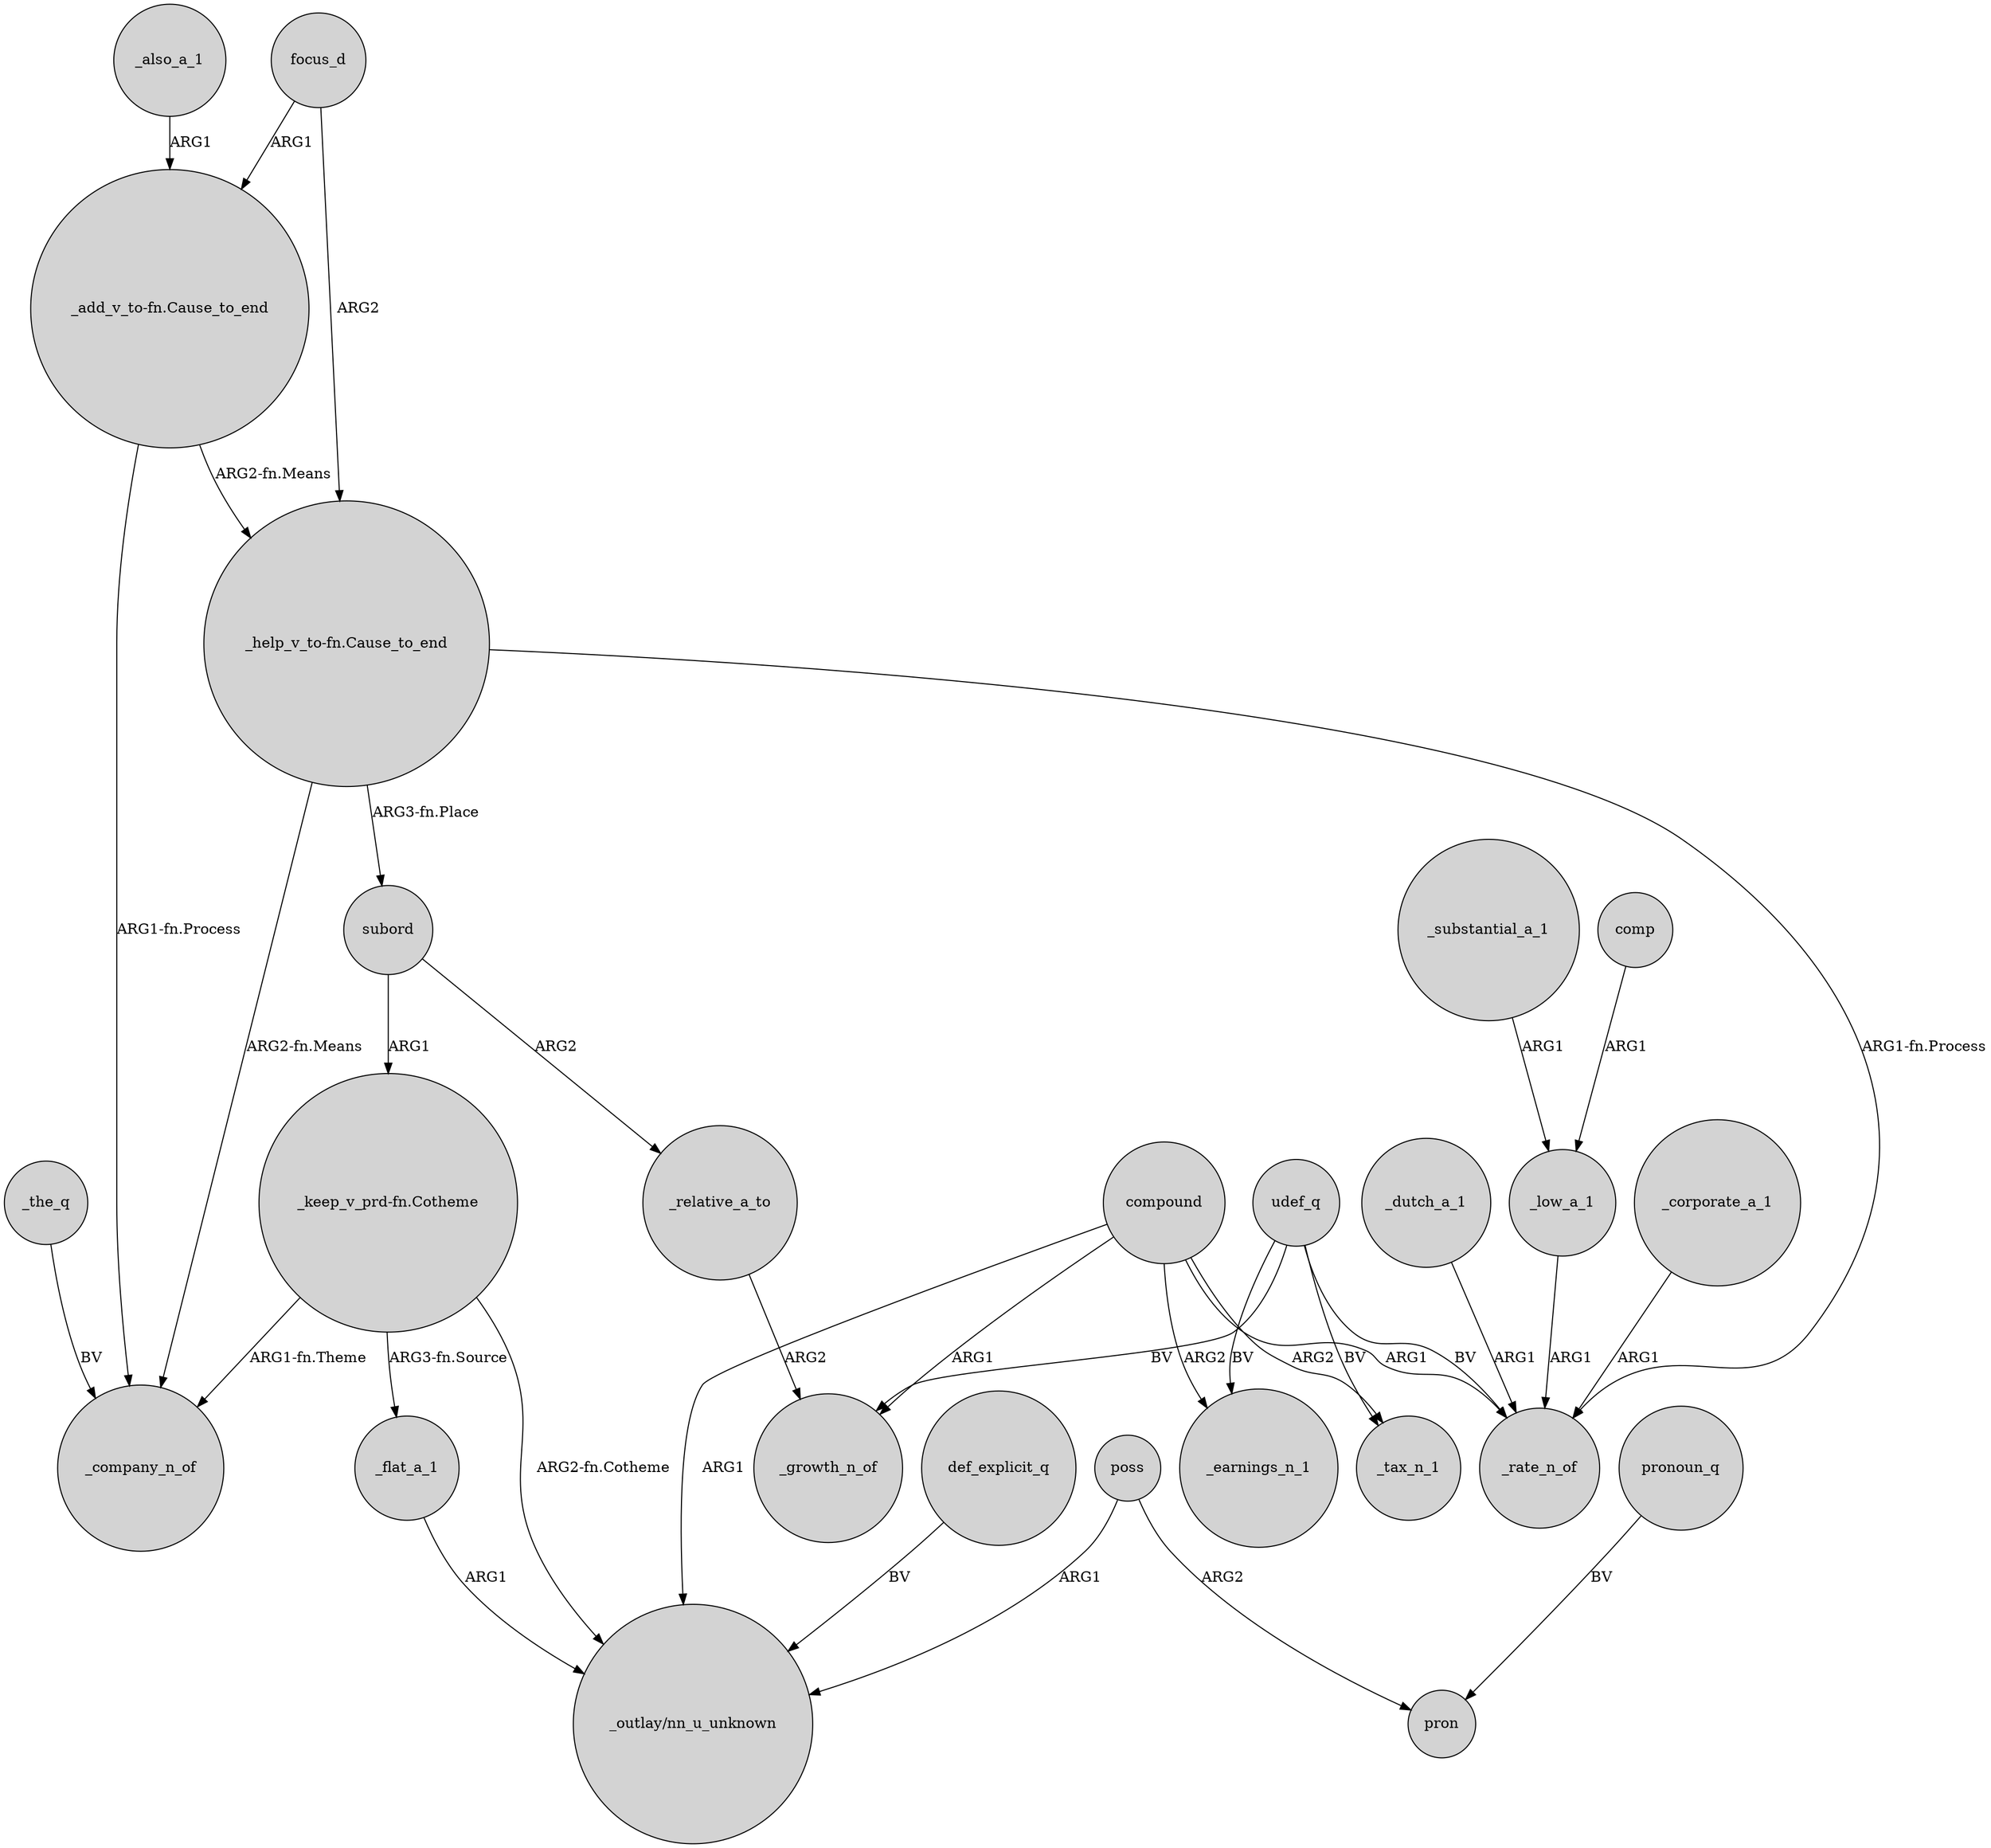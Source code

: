 digraph {
	node [shape=circle style=filled]
	def_explicit_q -> "_outlay/nn_u_unknown" [label=BV]
	compound -> "_outlay/nn_u_unknown" [label=ARG1]
	"_keep_v_prd-fn.Cotheme" -> _flat_a_1 [label="ARG3-fn.Source"]
	focus_d -> "_add_v_to-fn.Cause_to_end" [label=ARG1]
	_relative_a_to -> _growth_n_of [label=ARG2]
	focus_d -> "_help_v_to-fn.Cause_to_end" [label=ARG2]
	_dutch_a_1 -> _rate_n_of [label=ARG1]
	comp -> _low_a_1 [label=ARG1]
	_low_a_1 -> _rate_n_of [label=ARG1]
	"_keep_v_prd-fn.Cotheme" -> "_outlay/nn_u_unknown" [label="ARG2-fn.Cotheme"]
	"_help_v_to-fn.Cause_to_end" -> subord [label="ARG3-fn.Place"]
	_substantial_a_1 -> _low_a_1 [label=ARG1]
	udef_q -> _tax_n_1 [label=BV]
	compound -> _rate_n_of [label=ARG1]
	udef_q -> _rate_n_of [label=BV]
	"_add_v_to-fn.Cause_to_end" -> "_help_v_to-fn.Cause_to_end" [label="ARG2-fn.Means"]
	compound -> _earnings_n_1 [label=ARG2]
	pronoun_q -> pron [label=BV]
	poss -> pron [label=ARG2]
	subord -> "_keep_v_prd-fn.Cotheme" [label=ARG1]
	_also_a_1 -> "_add_v_to-fn.Cause_to_end" [label=ARG1]
	"_help_v_to-fn.Cause_to_end" -> _rate_n_of [label="ARG1-fn.Process"]
	udef_q -> _earnings_n_1 [label=BV]
	"_add_v_to-fn.Cause_to_end" -> _company_n_of [label="ARG1-fn.Process"]
	compound -> _tax_n_1 [label=ARG2]
	"_help_v_to-fn.Cause_to_end" -> _company_n_of [label="ARG2-fn.Means"]
	_corporate_a_1 -> _rate_n_of [label=ARG1]
	udef_q -> _growth_n_of [label=BV]
	"_keep_v_prd-fn.Cotheme" -> _company_n_of [label="ARG1-fn.Theme"]
	subord -> _relative_a_to [label=ARG2]
	compound -> _growth_n_of [label=ARG1]
	_the_q -> _company_n_of [label=BV]
	_flat_a_1 -> "_outlay/nn_u_unknown" [label=ARG1]
	poss -> "_outlay/nn_u_unknown" [label=ARG1]
}
